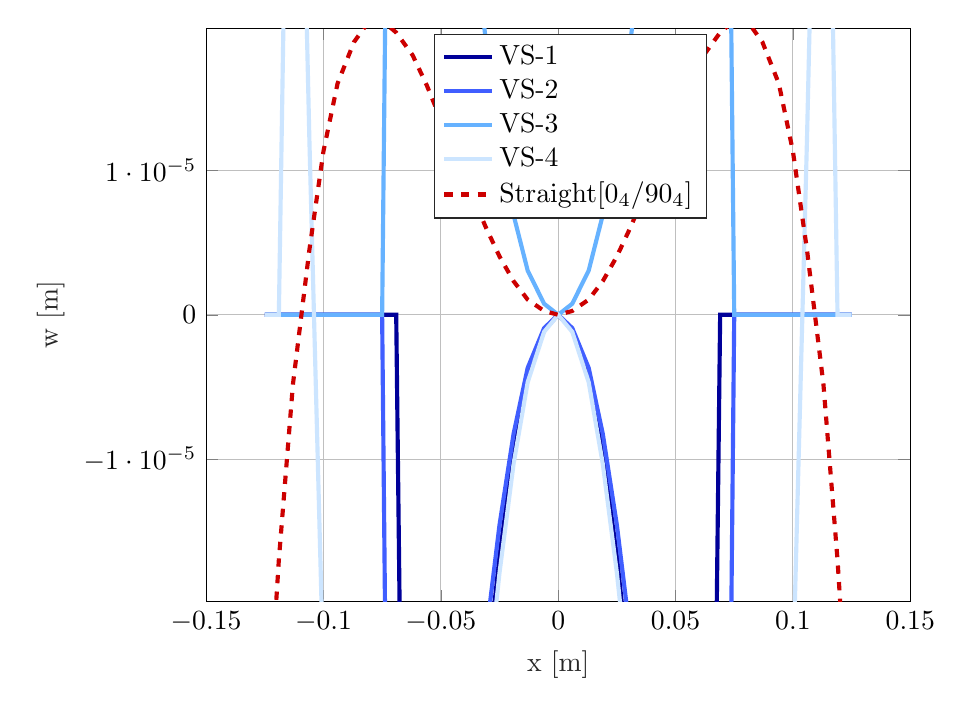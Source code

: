 % This file was created by matlab2tikz.
%
%The latest updates can be retrieved from
%  http://www.mathworks.com/matlabcentral/fileexchange/22022-matlab2tikz-matlab2tikz
%where you can also make suggestions and rate matlab2tikz.
%
\definecolor{mycolor1}{rgb}{0.0,0.0,0.6}%
\definecolor{mycolor2}{rgb}{0.25,0.37,1.0}%
\definecolor{mycolor3}{rgb}{0.4,0.7,1.0}%
\definecolor{mycolor4}{rgb}{0.8,0.9,1}%
\definecolor{mycolor5}{rgb}{0.80,0.0,0.0}%
%
\begin{tikzpicture}

\begin{axis}[%
width=3.521in,
height=2.866in,
at={(0.758in,0.481in)},
scale only axis,
xmin=-0.15,
xmax=0.15,
xtick={-0.15,-0.1,-0.05,0,0.05,0.1,0.15},
scaled x ticks = false,
x tick label style={/pgf/number format/fixed},
xlabel style={font=\color{white!15!black}},
xlabel={x [m]},
ymin=-0.0,
ymax=0.0,
ylabel style={font=\color{white!15!black}},
ylabel={w [m]},
xmajorgrids,
ymajorgrids,
axis background/.style={fill=white},
legend style={at={(0.323,0.668)}, anchor=south west, legend cell align=left, align=left, draw=white!15!black}
]
\addplot [color=mycolor1,line width=1.5pt]
  table[row sep=crcr]{%
-0.125	-0.0\\
-0.119	-0.0\\
-0.113	-0.0\\
-0.106	-0.0\\
-0.1	-0.0\\
-0.094	-0.0\\
-0.087	-0.0\\
-0.081	-0.0\\
-0.075	-0.0\\
-0.069	-0.0\\
-0.062	-9.738e-05\\
-0.056	-8.014e-05\\
-0.05	-6.421e-05\\
-0.044	-4.976e-05\\
-0.037	-3.694e-05\\
-0.031	-2.588e-05\\
-0.025	-1.668e-05\\
-0.019	-9.435e-06\\
-0.013	-4.21e-06\\
-0.006	-1.055e-06\\
0	0\\
0.006	-1.055e-06\\
0.013	-4.21e-06\\
0.019	-9.435e-06\\
0.025	-1.668e-05\\
0.031	-2.588e-05\\
0.037	-3.694e-05\\
0.044	-4.976e-05\\
0.05	-6.421e-05\\
0.056	-8.014e-05\\
0.062	-9.738e-05\\
0.069	-0.0\\
0.075	-0.0\\
0.081	-0.0\\
0.087	-0.0\\
0.094	-0.0\\
0.1	-0.0\\
0.106	-0.0\\
0.113	-0.0\\
0.119	-0.0\\
0.125	-0.0\\
};
\addlegendentry{VS-1}

\addplot [color=mycolor2,line width=1.5pt]
  table[row sep=crcr]{%
-0.125	-0.0\\
-0.119	-0.0\\
-0.113	-0.0\\
-0.106	-0.0\\
-0.1	-0.0\\
-0.094	-0.0\\
-0.087	-0.0\\
-0.081	-0.0\\
-0.075	-0.0\\
-0.069	-9.905e-05\\
-0.062	-8.365e-05\\
-0.056	-6.907e-05\\
-0.05	-5.55e-05\\
-0.044	-4.312e-05\\
-0.037	-3.207e-05\\
-0.031	-2.251e-05\\
-0.025	-1.453e-05\\
-0.019	-8.226e-06\\
-0.013	-3.673e-06\\
-0.006	-9.208e-07\\
0	-3.236e-18\\
0.006	-9.208e-07\\
0.013	-3.673e-06\\
0.019	-8.226e-06\\
0.025	-1.453e-05\\
0.031	-2.251e-05\\
0.037	-3.207e-05\\
0.044	-4.312e-05\\
0.05	-5.55e-05\\
0.056	-6.907e-05\\
0.062	-8.365e-05\\
0.069	-9.905e-05\\
0.075	-0.0\\
0.081	-0.0\\
0.087	-0.0\\
0.094	-0.0\\
0.1	-0.0\\
0.106	-0.0\\
0.113	-0.0\\
0.119	-0.0\\
0.125	-0.0\\
};
\addlegendentry{VS-2}

\addplot [color=mycolor3,line width=1.5pt]
  table[row sep=crcr]{%
-0.125	0.0\\
-0.119	0.0\\
-0.113	0.0\\
-0.106	0.0\\
-0.1	0.0\\
-0.094	0.0\\
-0.087	0.0\\
-0.081	0.0\\
-0.075	0.0\\
-0.069	9.405e-05\\
-0.062	7.752e-05\\
-0.056	6.264e-05\\
-0.05	4.938e-05\\
-0.044	3.774e-05\\
-0.037	2.768e-05\\
-0.031	1.919e-05\\
-0.025	1.227e-05\\
-0.019	6.895e-06\\
-0.013	3.063e-06\\
-0.006	7.653e-07\\
0	3.236e-18\\
0.006	7.653e-07\\
0.013	3.063e-06\\
0.019	6.895e-06\\
0.025	1.227e-05\\
0.031	1.919e-05\\
0.037	2.768e-05\\
0.044	3.774e-05\\
0.05	4.938e-05\\
0.056	6.264e-05\\
0.062	7.752e-05\\
0.069	9.405e-05\\
0.075	0.0\\
0.081	0.0\\
0.087	0.0\\
0.094	0.0\\
0.1	0.0\\
0.106	0.0\\
0.113	0.0\\
0.119	0.0\\
0.125	0.0\\
};
\addlegendentry{VS-3}

\addplot [color=mycolor4,line width=1.5pt]
  table[row sep=crcr]{%
-0.125	0.0\\
-0.119	0.0\\
-0.113	6.168e-05\\
-0.106	1.216e-05\\
-0.1	-2.502e-05\\
-0.094	-5.155e-05\\
-0.087	-6.899e-05\\
-0.081	-7.882e-05\\
-0.075	-8.241e-05\\
-0.069	-8.104e-05\\
-0.062	-7.587e-05\\
-0.056	-6.798e-05\\
-0.05	-5.832e-05\\
-0.044	-4.777e-05\\
-0.037	-3.708e-05\\
-0.031	-2.691e-05\\
-0.025	-1.783e-05\\
-0.019	-1.03e-05\\
-0.013	-4.662e-06\\
-0.006	-1.178e-06\\
0	0\\
0.006	-1.178e-06\\
0.013	-4.662e-06\\
0.019	-1.03e-05\\
0.025	-1.783e-05\\
0.031	-2.691e-05\\
0.037	-3.708e-05\\
0.044	-4.777e-05\\
0.05	-5.832e-05\\
0.056	-6.798e-05\\
0.062	-7.587e-05\\
0.069	-8.104e-05\\
0.075	-8.241e-05\\
0.081	-7.882e-05\\
0.087	-6.899e-05\\
0.094	-5.155e-05\\
0.1	-2.502e-05\\
0.106	1.216e-05\\
0.113	6.169e-05\\
0.119	0.0\\
0.125	0.0\\
};
\addlegendentry{VS-4}

\addplot [color=mycolor5, line width=1.5pt, dashed]
  table[row sep=crcr]{%
-0.125	-3.23e-05\\
-0.119	-1.694e-05\\
-0.113	-4.805e-06\\
-0.106	4.486e-06\\
-0.1	1.13e-05\\
-0.094	1.598e-05\\
-0.087	1.885e-05\\
-0.081	2.021e-05\\
-0.075	2.034e-05\\
-0.069	1.951e-05\\
-0.062	1.794e-05\\
-0.056	1.587e-05\\
-0.05	1.348e-05\\
-0.044	1.096e-05\\
-0.037	8.457e-06\\
-0.031	6.112e-06\\
-0.025	4.036e-06\\
-0.019	2.325e-06\\
-0.013	1.051e-06\\
-0.006	2.653e-07\\
0	0\\
0.006	2.653e-07\\
0.013	1.051e-06\\
0.019	2.325e-06\\
0.025	4.036e-06\\
0.031	6.112e-06\\
0.037	8.457e-06\\
0.044	1.096e-05\\
0.05	1.348e-05\\
0.056	1.587e-05\\
0.062	1.794e-05\\
0.069	1.951e-05\\
0.075	2.034e-05\\
0.081	2.021e-05\\
0.087	1.885e-05\\
0.094	1.598e-05\\
0.1	1.13e-05\\
0.106	4.486e-06\\
0.113	-4.805e-06\\
0.119	-1.694e-05\\
0.125	-3.229e-05\\
};
\addlegendentry{Straight[$0_4/90_4]$}

\end{axis}
\end{tikzpicture}%